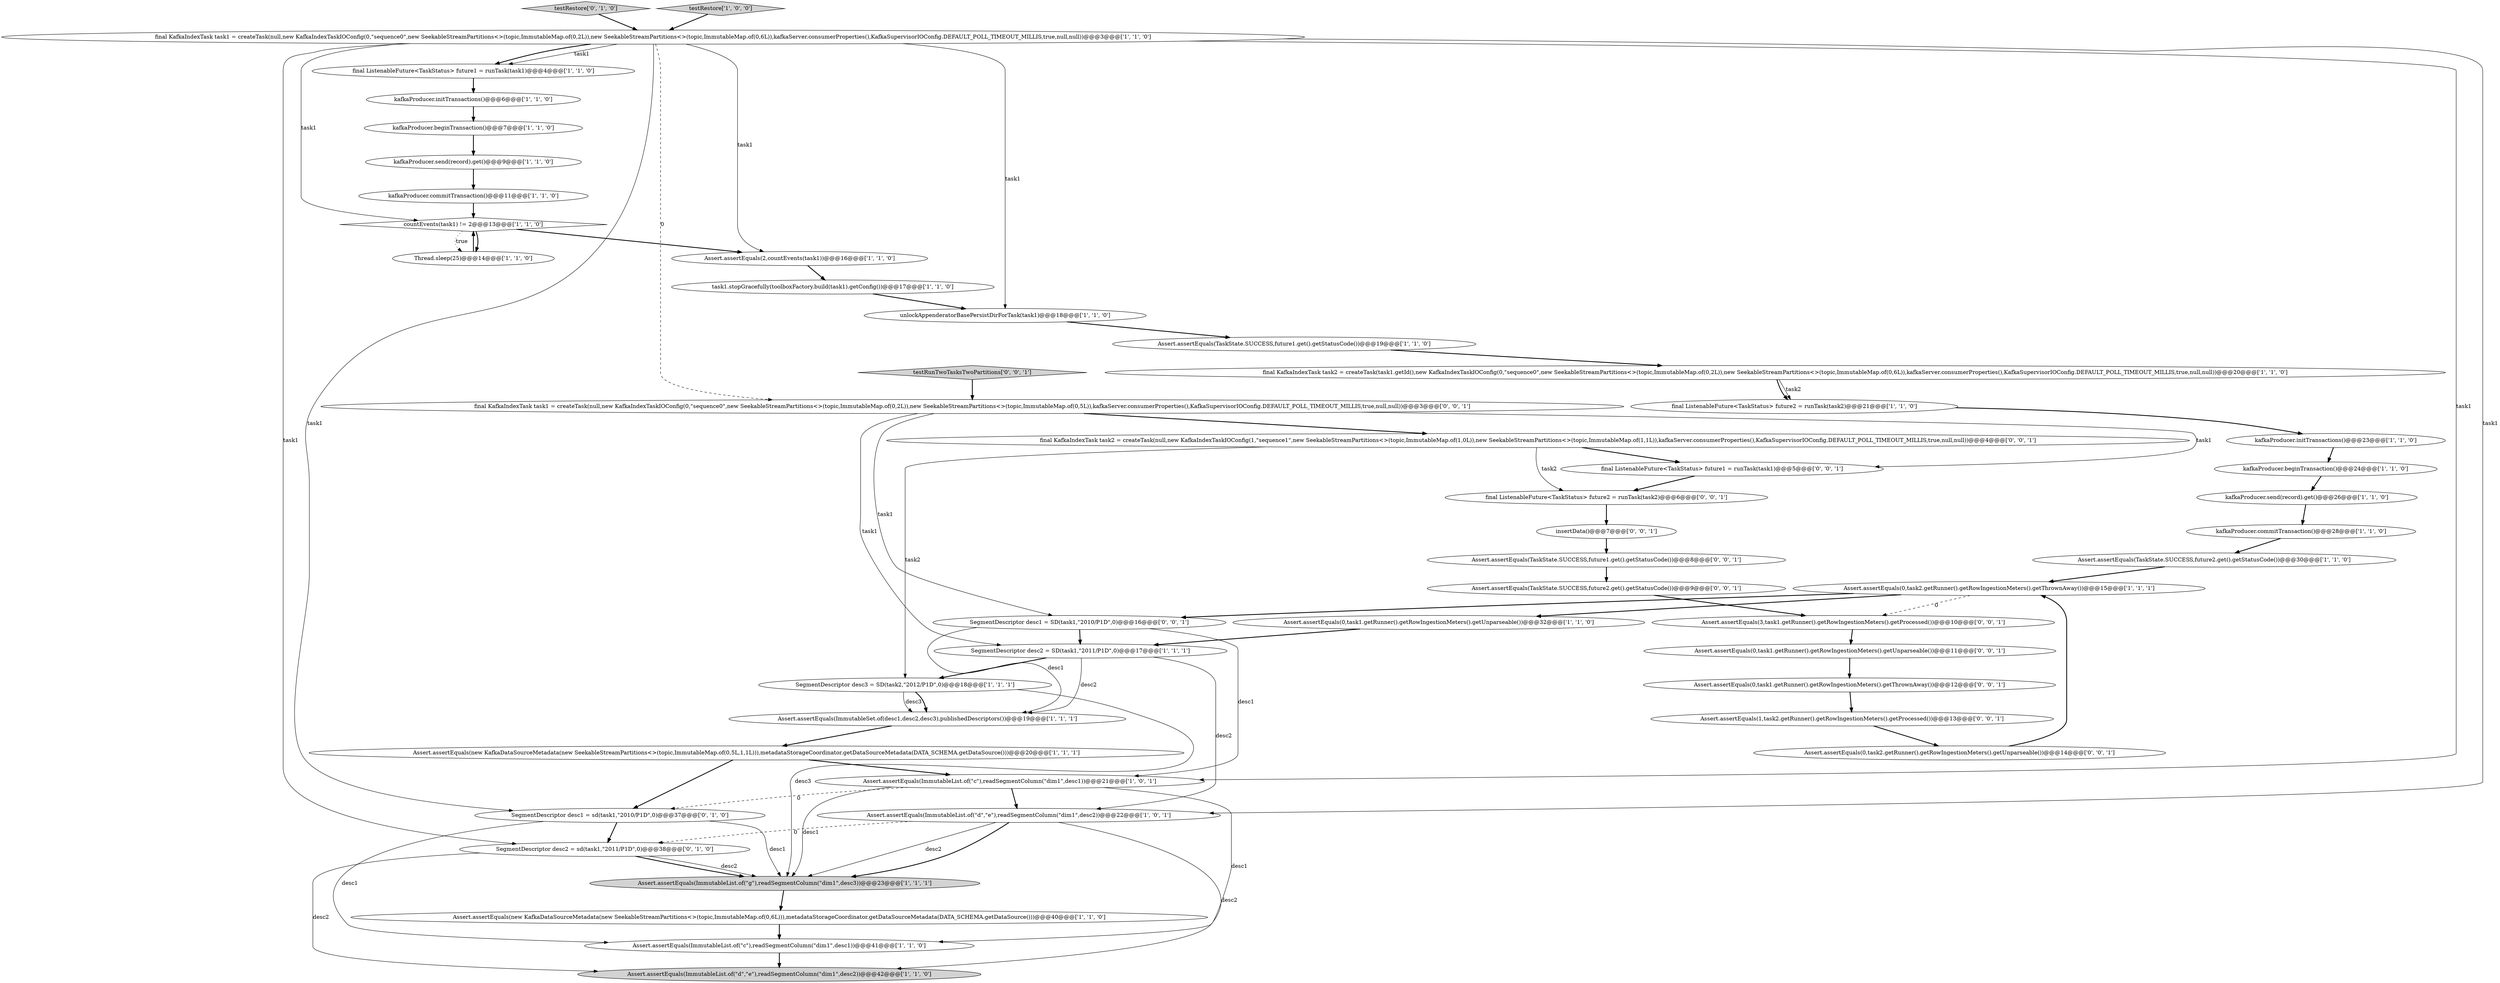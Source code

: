 digraph {
13 [style = filled, label = "Assert.assertEquals(0,task2.getRunner().getRowIngestionMeters().getThrownAway())@@@15@@@['1', '1', '1']", fillcolor = white, shape = ellipse image = "AAA0AAABBB1BBB"];
32 [style = filled, label = "testRestore['0', '1', '0']", fillcolor = lightgray, shape = diamond image = "AAA0AAABBB2BBB"];
48 [style = filled, label = "final ListenableFuture<TaskStatus> future2 = runTask(task2)@@@6@@@['0', '0', '1']", fillcolor = white, shape = ellipse image = "AAA0AAABBB3BBB"];
39 [style = filled, label = "insertData()@@@7@@@['0', '0', '1']", fillcolor = white, shape = ellipse image = "AAA0AAABBB3BBB"];
12 [style = filled, label = "SegmentDescriptor desc2 = SD(task1,\"2011/P1D\",0)@@@17@@@['1', '1', '1']", fillcolor = white, shape = ellipse image = "AAA0AAABBB1BBB"];
42 [style = filled, label = "SegmentDescriptor desc1 = SD(task1,\"2010/P1D\",0)@@@16@@@['0', '0', '1']", fillcolor = white, shape = ellipse image = "AAA0AAABBB3BBB"];
10 [style = filled, label = "Assert.assertEquals(0,task1.getRunner().getRowIngestionMeters().getUnparseable())@@@32@@@['1', '1', '0']", fillcolor = white, shape = ellipse image = "AAA0AAABBB1BBB"];
43 [style = filled, label = "final KafkaIndexTask task2 = createTask(null,new KafkaIndexTaskIOConfig(1,\"sequence1\",new SeekableStreamPartitions<>(topic,ImmutableMap.of(1,0L)),new SeekableStreamPartitions<>(topic,ImmutableMap.of(1,1L)),kafkaServer.consumerProperties(),KafkaSupervisorIOConfig.DEFAULT_POLL_TIMEOUT_MILLIS,true,null,null))@@@4@@@['0', '0', '1']", fillcolor = white, shape = ellipse image = "AAA0AAABBB3BBB"];
14 [style = filled, label = "kafkaProducer.commitTransaction()@@@28@@@['1', '1', '0']", fillcolor = white, shape = ellipse image = "AAA0AAABBB1BBB"];
20 [style = filled, label = "task1.stopGracefully(toolboxFactory.build(task1).getConfig())@@@17@@@['1', '1', '0']", fillcolor = white, shape = ellipse image = "AAA0AAABBB1BBB"];
41 [style = filled, label = "Assert.assertEquals(3,task1.getRunner().getRowIngestionMeters().getProcessed())@@@10@@@['0', '0', '1']", fillcolor = white, shape = ellipse image = "AAA0AAABBB3BBB"];
27 [style = filled, label = "Assert.assertEquals(new KafkaDataSourceMetadata(new SeekableStreamPartitions<>(topic,ImmutableMap.of(0,6L))),metadataStorageCoordinator.getDataSourceMetadata(DATA_SCHEMA.getDataSource()))@@@40@@@['1', '1', '0']", fillcolor = white, shape = ellipse image = "AAA0AAABBB1BBB"];
37 [style = filled, label = "Assert.assertEquals(TaskState.SUCCESS,future2.get().getStatusCode())@@@9@@@['0', '0', '1']", fillcolor = white, shape = ellipse image = "AAA0AAABBB3BBB"];
0 [style = filled, label = "Assert.assertEquals(ImmutableList.of(\"c\"),readSegmentColumn(\"dim1\",desc1))@@@41@@@['1', '1', '0']", fillcolor = white, shape = ellipse image = "AAA0AAABBB1BBB"];
33 [style = filled, label = "SegmentDescriptor desc2 = sd(task1,\"2011/P1D\",0)@@@38@@@['0', '1', '0']", fillcolor = white, shape = ellipse image = "AAA1AAABBB2BBB"];
5 [style = filled, label = "Assert.assertEquals(ImmutableList.of(\"c\"),readSegmentColumn(\"dim1\",desc1))@@@21@@@['1', '0', '1']", fillcolor = white, shape = ellipse image = "AAA0AAABBB1BBB"];
7 [style = filled, label = "Assert.assertEquals(ImmutableSet.of(desc1,desc2,desc3),publishedDescriptors())@@@19@@@['1', '1', '1']", fillcolor = white, shape = ellipse image = "AAA0AAABBB1BBB"];
29 [style = filled, label = "Assert.assertEquals(ImmutableList.of(\"d\",\"e\"),readSegmentColumn(\"dim1\",desc2))@@@42@@@['1', '1', '0']", fillcolor = lightgray, shape = ellipse image = "AAA0AAABBB1BBB"];
17 [style = filled, label = "unlockAppenderatorBasePersistDirForTask(task1)@@@18@@@['1', '1', '0']", fillcolor = white, shape = ellipse image = "AAA0AAABBB1BBB"];
9 [style = filled, label = "kafkaProducer.initTransactions()@@@6@@@['1', '1', '0']", fillcolor = white, shape = ellipse image = "AAA0AAABBB1BBB"];
21 [style = filled, label = "Assert.assertEquals(new KafkaDataSourceMetadata(new SeekableStreamPartitions<>(topic,ImmutableMap.of(0,5L,1,1L))),metadataStorageCoordinator.getDataSourceMetadata(DATA_SCHEMA.getDataSource()))@@@20@@@['1', '1', '1']", fillcolor = white, shape = ellipse image = "AAA0AAABBB1BBB"];
8 [style = filled, label = "Assert.assertEquals(TaskState.SUCCESS,future2.get().getStatusCode())@@@30@@@['1', '1', '0']", fillcolor = white, shape = ellipse image = "AAA0AAABBB1BBB"];
30 [style = filled, label = "Thread.sleep(25)@@@14@@@['1', '1', '0']", fillcolor = white, shape = ellipse image = "AAA0AAABBB1BBB"];
35 [style = filled, label = "Assert.assertEquals(TaskState.SUCCESS,future1.get().getStatusCode())@@@8@@@['0', '0', '1']", fillcolor = white, shape = ellipse image = "AAA0AAABBB3BBB"];
47 [style = filled, label = "Assert.assertEquals(1,task2.getRunner().getRowIngestionMeters().getProcessed())@@@13@@@['0', '0', '1']", fillcolor = white, shape = ellipse image = "AAA0AAABBB3BBB"];
23 [style = filled, label = "final KafkaIndexTask task2 = createTask(task1.getId(),new KafkaIndexTaskIOConfig(0,\"sequence0\",new SeekableStreamPartitions<>(topic,ImmutableMap.of(0,2L)),new SeekableStreamPartitions<>(topic,ImmutableMap.of(0,6L)),kafkaServer.consumerProperties(),KafkaSupervisorIOConfig.DEFAULT_POLL_TIMEOUT_MILLIS,true,null,null))@@@20@@@['1', '1', '0']", fillcolor = white, shape = ellipse image = "AAA0AAABBB1BBB"];
46 [style = filled, label = "Assert.assertEquals(0,task2.getRunner().getRowIngestionMeters().getUnparseable())@@@14@@@['0', '0', '1']", fillcolor = white, shape = ellipse image = "AAA0AAABBB3BBB"];
38 [style = filled, label = "Assert.assertEquals(0,task1.getRunner().getRowIngestionMeters().getUnparseable())@@@11@@@['0', '0', '1']", fillcolor = white, shape = ellipse image = "AAA0AAABBB3BBB"];
31 [style = filled, label = "Assert.assertEquals(TaskState.SUCCESS,future1.get().getStatusCode())@@@19@@@['1', '1', '0']", fillcolor = white, shape = ellipse image = "AAA0AAABBB1BBB"];
36 [style = filled, label = "testRunTwoTasksTwoPartitions['0', '0', '1']", fillcolor = lightgray, shape = diamond image = "AAA0AAABBB3BBB"];
18 [style = filled, label = "testRestore['1', '0', '0']", fillcolor = lightgray, shape = diamond image = "AAA0AAABBB1BBB"];
25 [style = filled, label = "final ListenableFuture<TaskStatus> future1 = runTask(task1)@@@4@@@['1', '1', '0']", fillcolor = white, shape = ellipse image = "AAA0AAABBB1BBB"];
22 [style = filled, label = "kafkaProducer.beginTransaction()@@@24@@@['1', '1', '0']", fillcolor = white, shape = ellipse image = "AAA0AAABBB1BBB"];
44 [style = filled, label = "Assert.assertEquals(0,task1.getRunner().getRowIngestionMeters().getThrownAway())@@@12@@@['0', '0', '1']", fillcolor = white, shape = ellipse image = "AAA0AAABBB3BBB"];
45 [style = filled, label = "final ListenableFuture<TaskStatus> future1 = runTask(task1)@@@5@@@['0', '0', '1']", fillcolor = white, shape = ellipse image = "AAA0AAABBB3BBB"];
2 [style = filled, label = "Assert.assertEquals(ImmutableList.of(\"d\",\"e\"),readSegmentColumn(\"dim1\",desc2))@@@22@@@['1', '0', '1']", fillcolor = white, shape = ellipse image = "AAA0AAABBB1BBB"];
1 [style = filled, label = "kafkaProducer.beginTransaction()@@@7@@@['1', '1', '0']", fillcolor = white, shape = ellipse image = "AAA0AAABBB1BBB"];
11 [style = filled, label = "final KafkaIndexTask task1 = createTask(null,new KafkaIndexTaskIOConfig(0,\"sequence0\",new SeekableStreamPartitions<>(topic,ImmutableMap.of(0,2L)),new SeekableStreamPartitions<>(topic,ImmutableMap.of(0,6L)),kafkaServer.consumerProperties(),KafkaSupervisorIOConfig.DEFAULT_POLL_TIMEOUT_MILLIS,true,null,null))@@@3@@@['1', '1', '0']", fillcolor = white, shape = ellipse image = "AAA0AAABBB1BBB"];
34 [style = filled, label = "SegmentDescriptor desc1 = sd(task1,\"2010/P1D\",0)@@@37@@@['0', '1', '0']", fillcolor = white, shape = ellipse image = "AAA1AAABBB2BBB"];
24 [style = filled, label = "countEvents(task1) != 2@@@13@@@['1', '1', '0']", fillcolor = white, shape = diamond image = "AAA0AAABBB1BBB"];
15 [style = filled, label = "Assert.assertEquals(ImmutableList.of(\"g\"),readSegmentColumn(\"dim1\",desc3))@@@23@@@['1', '1', '1']", fillcolor = lightgray, shape = ellipse image = "AAA0AAABBB1BBB"];
16 [style = filled, label = "SegmentDescriptor desc3 = SD(task2,\"2012/P1D\",0)@@@18@@@['1', '1', '1']", fillcolor = white, shape = ellipse image = "AAA0AAABBB1BBB"];
3 [style = filled, label = "kafkaProducer.send(record).get()@@@9@@@['1', '1', '0']", fillcolor = white, shape = ellipse image = "AAA0AAABBB1BBB"];
26 [style = filled, label = "kafkaProducer.send(record).get()@@@26@@@['1', '1', '0']", fillcolor = white, shape = ellipse image = "AAA0AAABBB1BBB"];
28 [style = filled, label = "final ListenableFuture<TaskStatus> future2 = runTask(task2)@@@21@@@['1', '1', '0']", fillcolor = white, shape = ellipse image = "AAA0AAABBB1BBB"];
6 [style = filled, label = "Assert.assertEquals(2,countEvents(task1))@@@16@@@['1', '1', '0']", fillcolor = white, shape = ellipse image = "AAA0AAABBB1BBB"];
19 [style = filled, label = "kafkaProducer.initTransactions()@@@23@@@['1', '1', '0']", fillcolor = white, shape = ellipse image = "AAA0AAABBB1BBB"];
4 [style = filled, label = "kafkaProducer.commitTransaction()@@@11@@@['1', '1', '0']", fillcolor = white, shape = ellipse image = "AAA0AAABBB1BBB"];
40 [style = filled, label = "final KafkaIndexTask task1 = createTask(null,new KafkaIndexTaskIOConfig(0,\"sequence0\",new SeekableStreamPartitions<>(topic,ImmutableMap.of(0,2L)),new SeekableStreamPartitions<>(topic,ImmutableMap.of(0,5L)),kafkaServer.consumerProperties(),KafkaSupervisorIOConfig.DEFAULT_POLL_TIMEOUT_MILLIS,true,null,null))@@@3@@@['0', '0', '1']", fillcolor = white, shape = ellipse image = "AAA0AAABBB3BBB"];
5->2 [style = bold, label=""];
11->25 [style = bold, label=""];
13->42 [style = bold, label=""];
46->13 [style = bold, label=""];
37->41 [style = bold, label=""];
16->15 [style = solid, label="desc3"];
23->28 [style = solid, label="task2"];
43->45 [style = bold, label=""];
13->41 [style = dashed, label="0"];
34->0 [style = solid, label="desc1"];
40->43 [style = bold, label=""];
45->48 [style = bold, label=""];
39->35 [style = bold, label=""];
0->29 [style = bold, label=""];
27->0 [style = bold, label=""];
43->48 [style = solid, label="task2"];
28->19 [style = bold, label=""];
47->46 [style = bold, label=""];
34->15 [style = solid, label="desc1"];
11->17 [style = solid, label="task1"];
40->45 [style = solid, label="task1"];
19->22 [style = bold, label=""];
34->33 [style = bold, label=""];
32->11 [style = bold, label=""];
12->2 [style = solid, label="desc2"];
48->39 [style = bold, label=""];
24->30 [style = bold, label=""];
6->20 [style = bold, label=""];
7->21 [style = bold, label=""];
26->14 [style = bold, label=""];
5->34 [style = dashed, label="0"];
2->33 [style = dashed, label="0"];
43->16 [style = solid, label="task2"];
42->7 [style = solid, label="desc1"];
10->12 [style = bold, label=""];
12->16 [style = bold, label=""];
15->27 [style = bold, label=""];
12->7 [style = solid, label="desc2"];
4->24 [style = bold, label=""];
33->29 [style = solid, label="desc2"];
40->42 [style = solid, label="task1"];
1->3 [style = bold, label=""];
5->15 [style = solid, label="desc1"];
16->7 [style = solid, label="desc3"];
22->26 [style = bold, label=""];
38->44 [style = bold, label=""];
42->12 [style = bold, label=""];
11->6 [style = solid, label="task1"];
11->2 [style = solid, label="task1"];
33->15 [style = bold, label=""];
44->47 [style = bold, label=""];
35->37 [style = bold, label=""];
2->15 [style = solid, label="desc2"];
21->5 [style = bold, label=""];
41->38 [style = bold, label=""];
14->8 [style = bold, label=""];
8->13 [style = bold, label=""];
11->25 [style = solid, label="task1"];
33->15 [style = solid, label="desc2"];
5->0 [style = solid, label="desc1"];
25->9 [style = bold, label=""];
18->11 [style = bold, label=""];
21->34 [style = bold, label=""];
20->17 [style = bold, label=""];
16->7 [style = bold, label=""];
11->34 [style = solid, label="task1"];
11->40 [style = dashed, label="0"];
40->12 [style = solid, label="task1"];
23->28 [style = bold, label=""];
11->5 [style = solid, label="task1"];
24->6 [style = bold, label=""];
13->10 [style = bold, label=""];
36->40 [style = bold, label=""];
11->24 [style = solid, label="task1"];
11->33 [style = solid, label="task1"];
9->1 [style = bold, label=""];
24->30 [style = dotted, label="true"];
30->24 [style = bold, label=""];
2->29 [style = solid, label="desc2"];
42->5 [style = solid, label="desc1"];
3->4 [style = bold, label=""];
31->23 [style = bold, label=""];
2->15 [style = bold, label=""];
17->31 [style = bold, label=""];
}
